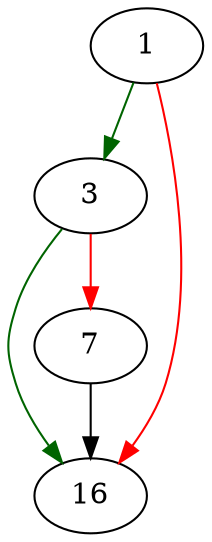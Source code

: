 strict digraph "mmalloca" {
	// Node definitions.
	1 [entry=true];
	3;
	16;
	7;

	// Edge definitions.
	1 -> 3 [
		color=darkgreen
		cond=true
	];
	1 -> 16 [
		color=red
		cond=false
	];
	3 -> 16 [
		color=darkgreen
		cond=true
	];
	3 -> 7 [
		color=red
		cond=false
	];
	7 -> 16;
}